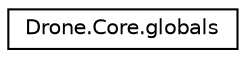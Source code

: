 digraph "Graphical Class Hierarchy"
{
  edge [fontname="Helvetica",fontsize="10",labelfontname="Helvetica",labelfontsize="10"];
  node [fontname="Helvetica",fontsize="10",shape=record];
  rankdir="LR";
  Node1 [label="Drone.Core.globals",height=0.2,width=0.4,color="black", fillcolor="white", style="filled",URL="$d6/d20/class_drone_1_1_core_1_1globals.html"];
}
